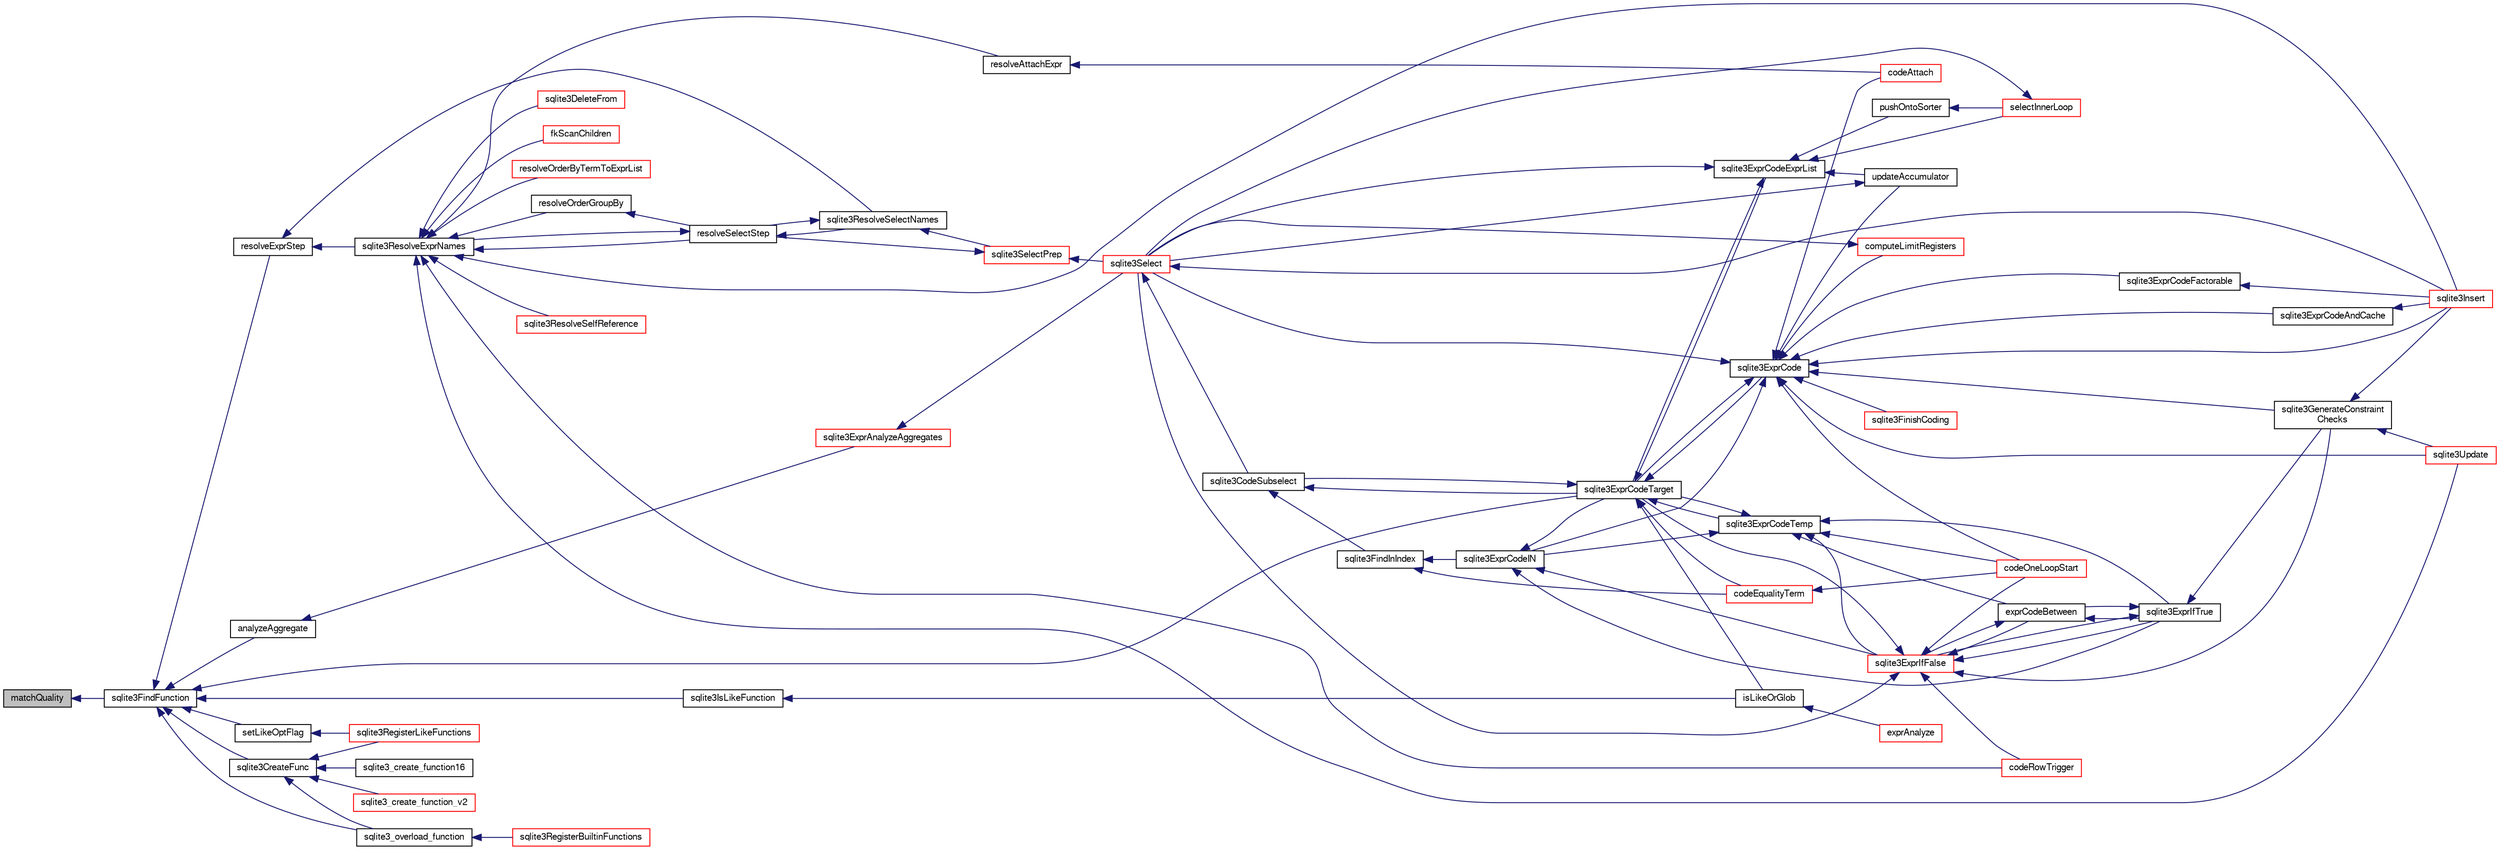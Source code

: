 digraph "matchQuality"
{
  edge [fontname="FreeSans",fontsize="10",labelfontname="FreeSans",labelfontsize="10"];
  node [fontname="FreeSans",fontsize="10",shape=record];
  rankdir="LR";
  Node164024 [label="matchQuality",height=0.2,width=0.4,color="black", fillcolor="grey75", style="filled", fontcolor="black"];
  Node164024 -> Node164025 [dir="back",color="midnightblue",fontsize="10",style="solid",fontname="FreeSans"];
  Node164025 [label="sqlite3FindFunction",height=0.2,width=0.4,color="black", fillcolor="white", style="filled",URL="$sqlite3_8c.html#a5138472d62a50ed750b51d3b3f19d954"];
  Node164025 -> Node164026 [dir="back",color="midnightblue",fontsize="10",style="solid",fontname="FreeSans"];
  Node164026 [label="resolveExprStep",height=0.2,width=0.4,color="black", fillcolor="white", style="filled",URL="$sqlite3_8c.html#a0687a8650fd8a4ebbf5c2c5a75a8fb13"];
  Node164026 -> Node164027 [dir="back",color="midnightblue",fontsize="10",style="solid",fontname="FreeSans"];
  Node164027 [label="sqlite3ResolveExprNames",height=0.2,width=0.4,color="black", fillcolor="white", style="filled",URL="$sqlite3_8c.html#a537cf717a3f847807d3a3fd65da636ad"];
  Node164027 -> Node164028 [dir="back",color="midnightblue",fontsize="10",style="solid",fontname="FreeSans"];
  Node164028 [label="resolveOrderByTermToExprList",height=0.2,width=0.4,color="red", fillcolor="white", style="filled",URL="$sqlite3_8c.html#ac7f7eabdc769257622ad90aac3e02fe6"];
  Node164027 -> Node164108 [dir="back",color="midnightblue",fontsize="10",style="solid",fontname="FreeSans"];
  Node164108 [label="resolveOrderGroupBy",height=0.2,width=0.4,color="black", fillcolor="white", style="filled",URL="$sqlite3_8c.html#a4dc8ed6177a5de887eae1010992e3d00"];
  Node164108 -> Node164030 [dir="back",color="midnightblue",fontsize="10",style="solid",fontname="FreeSans"];
  Node164030 [label="resolveSelectStep",height=0.2,width=0.4,color="black", fillcolor="white", style="filled",URL="$sqlite3_8c.html#a0b9015a9e505c63fd104dcbad672c814"];
  Node164030 -> Node164027 [dir="back",color="midnightblue",fontsize="10",style="solid",fontname="FreeSans"];
  Node164030 -> Node164031 [dir="back",color="midnightblue",fontsize="10",style="solid",fontname="FreeSans"];
  Node164031 [label="sqlite3ResolveSelectNames",height=0.2,width=0.4,color="black", fillcolor="white", style="filled",URL="$sqlite3_8c.html#a0cf10c480643b1ab9eaa02056a400734"];
  Node164031 -> Node164030 [dir="back",color="midnightblue",fontsize="10",style="solid",fontname="FreeSans"];
  Node164031 -> Node164032 [dir="back",color="midnightblue",fontsize="10",style="solid",fontname="FreeSans"];
  Node164032 [label="sqlite3SelectPrep",height=0.2,width=0.4,color="red", fillcolor="white", style="filled",URL="$sqlite3_8c.html#aa4385bd53c0a43dea72fbc23cc78e1c6"];
  Node164032 -> Node164030 [dir="back",color="midnightblue",fontsize="10",style="solid",fontname="FreeSans"];
  Node164032 -> Node164057 [dir="back",color="midnightblue",fontsize="10",style="solid",fontname="FreeSans"];
  Node164057 [label="sqlite3Select",height=0.2,width=0.4,color="red", fillcolor="white", style="filled",URL="$sqlite3_8c.html#a2465ee8c956209ba4b272477b7c21a45"];
  Node164057 -> Node164058 [dir="back",color="midnightblue",fontsize="10",style="solid",fontname="FreeSans"];
  Node164058 [label="sqlite3CodeSubselect",height=0.2,width=0.4,color="black", fillcolor="white", style="filled",URL="$sqlite3_8c.html#aa69b46d2204a1d1b110107a1be12ee0c"];
  Node164058 -> Node164059 [dir="back",color="midnightblue",fontsize="10",style="solid",fontname="FreeSans"];
  Node164059 [label="sqlite3FindInIndex",height=0.2,width=0.4,color="black", fillcolor="white", style="filled",URL="$sqlite3_8c.html#af7d8c56ab0231f44bb5f87b3fafeffb2"];
  Node164059 -> Node164060 [dir="back",color="midnightblue",fontsize="10",style="solid",fontname="FreeSans"];
  Node164060 [label="sqlite3ExprCodeIN",height=0.2,width=0.4,color="black", fillcolor="white", style="filled",URL="$sqlite3_8c.html#ad9cf4f5b5ffb90c24a4a0900c8626193"];
  Node164060 -> Node164061 [dir="back",color="midnightblue",fontsize="10",style="solid",fontname="FreeSans"];
  Node164061 [label="sqlite3ExprCodeTarget",height=0.2,width=0.4,color="black", fillcolor="white", style="filled",URL="$sqlite3_8c.html#a4f308397a0a3ed299ed31aaa1ae2a293"];
  Node164061 -> Node164058 [dir="back",color="midnightblue",fontsize="10",style="solid",fontname="FreeSans"];
  Node164061 -> Node164062 [dir="back",color="midnightblue",fontsize="10",style="solid",fontname="FreeSans"];
  Node164062 [label="sqlite3ExprCodeTemp",height=0.2,width=0.4,color="black", fillcolor="white", style="filled",URL="$sqlite3_8c.html#a3bc5c1ccb3c5851847e2aeb4a84ae1fc"];
  Node164062 -> Node164060 [dir="back",color="midnightblue",fontsize="10",style="solid",fontname="FreeSans"];
  Node164062 -> Node164061 [dir="back",color="midnightblue",fontsize="10",style="solid",fontname="FreeSans"];
  Node164062 -> Node164063 [dir="back",color="midnightblue",fontsize="10",style="solid",fontname="FreeSans"];
  Node164063 [label="exprCodeBetween",height=0.2,width=0.4,color="black", fillcolor="white", style="filled",URL="$sqlite3_8c.html#abd053493214542bca8f406f42145d173"];
  Node164063 -> Node164064 [dir="back",color="midnightblue",fontsize="10",style="solid",fontname="FreeSans"];
  Node164064 [label="sqlite3ExprIfTrue",height=0.2,width=0.4,color="black", fillcolor="white", style="filled",URL="$sqlite3_8c.html#ad93a55237c23e1b743ab1f59df1a1444"];
  Node164064 -> Node164063 [dir="back",color="midnightblue",fontsize="10",style="solid",fontname="FreeSans"];
  Node164064 -> Node164065 [dir="back",color="midnightblue",fontsize="10",style="solid",fontname="FreeSans"];
  Node164065 [label="sqlite3ExprIfFalse",height=0.2,width=0.4,color="red", fillcolor="white", style="filled",URL="$sqlite3_8c.html#af97ecccb5d56e321e118414b08f65b71"];
  Node164065 -> Node164061 [dir="back",color="midnightblue",fontsize="10",style="solid",fontname="FreeSans"];
  Node164065 -> Node164063 [dir="back",color="midnightblue",fontsize="10",style="solid",fontname="FreeSans"];
  Node164065 -> Node164064 [dir="back",color="midnightblue",fontsize="10",style="solid",fontname="FreeSans"];
  Node164065 -> Node164049 [dir="back",color="midnightblue",fontsize="10",style="solid",fontname="FreeSans"];
  Node164049 [label="sqlite3GenerateConstraint\lChecks",height=0.2,width=0.4,color="black", fillcolor="white", style="filled",URL="$sqlite3_8c.html#aef639c1e6a0c0a67ca6e7690ad931bd2"];
  Node164049 -> Node164050 [dir="back",color="midnightblue",fontsize="10",style="solid",fontname="FreeSans"];
  Node164050 [label="sqlite3Insert",height=0.2,width=0.4,color="red", fillcolor="white", style="filled",URL="$sqlite3_8c.html#a5b17c9c2000bae6bdff8e6be48d7dc2b"];
  Node164049 -> Node164051 [dir="back",color="midnightblue",fontsize="10",style="solid",fontname="FreeSans"];
  Node164051 [label="sqlite3Update",height=0.2,width=0.4,color="red", fillcolor="white", style="filled",URL="$sqlite3_8c.html#ac5aa67c46e8cc8174566fabe6809fafa"];
  Node164065 -> Node164057 [dir="back",color="midnightblue",fontsize="10",style="solid",fontname="FreeSans"];
  Node164065 -> Node164044 [dir="back",color="midnightblue",fontsize="10",style="solid",fontname="FreeSans"];
  Node164044 [label="codeRowTrigger",height=0.2,width=0.4,color="red", fillcolor="white", style="filled",URL="$sqlite3_8c.html#a463cea5aaaf388b560b206570a0022fc"];
  Node164065 -> Node164079 [dir="back",color="midnightblue",fontsize="10",style="solid",fontname="FreeSans"];
  Node164079 [label="codeOneLoopStart",height=0.2,width=0.4,color="red", fillcolor="white", style="filled",URL="$sqlite3_8c.html#aa868875120b151c169cc79139ed6e008"];
  Node164064 -> Node164049 [dir="back",color="midnightblue",fontsize="10",style="solid",fontname="FreeSans"];
  Node164063 -> Node164065 [dir="back",color="midnightblue",fontsize="10",style="solid",fontname="FreeSans"];
  Node164062 -> Node164064 [dir="back",color="midnightblue",fontsize="10",style="solid",fontname="FreeSans"];
  Node164062 -> Node164065 [dir="back",color="midnightblue",fontsize="10",style="solid",fontname="FreeSans"];
  Node164062 -> Node164079 [dir="back",color="midnightblue",fontsize="10",style="solid",fontname="FreeSans"];
  Node164061 -> Node164080 [dir="back",color="midnightblue",fontsize="10",style="solid",fontname="FreeSans"];
  Node164080 [label="sqlite3ExprCode",height=0.2,width=0.4,color="black", fillcolor="white", style="filled",URL="$sqlite3_8c.html#a75f270fb0b111b86924cca4ea507b417"];
  Node164080 -> Node164060 [dir="back",color="midnightblue",fontsize="10",style="solid",fontname="FreeSans"];
  Node164080 -> Node164061 [dir="back",color="midnightblue",fontsize="10",style="solid",fontname="FreeSans"];
  Node164080 -> Node164081 [dir="back",color="midnightblue",fontsize="10",style="solid",fontname="FreeSans"];
  Node164081 [label="sqlite3ExprCodeFactorable",height=0.2,width=0.4,color="black", fillcolor="white", style="filled",URL="$sqlite3_8c.html#a843f7fd58eec5a683c1fd8435fcd1e84"];
  Node164081 -> Node164050 [dir="back",color="midnightblue",fontsize="10",style="solid",fontname="FreeSans"];
  Node164080 -> Node164082 [dir="back",color="midnightblue",fontsize="10",style="solid",fontname="FreeSans"];
  Node164082 [label="sqlite3ExprCodeAndCache",height=0.2,width=0.4,color="black", fillcolor="white", style="filled",URL="$sqlite3_8c.html#ae3e46527d9b7fc9cb9236d21a5e6b1d8"];
  Node164082 -> Node164050 [dir="back",color="midnightblue",fontsize="10",style="solid",fontname="FreeSans"];
  Node164080 -> Node164083 [dir="back",color="midnightblue",fontsize="10",style="solid",fontname="FreeSans"];
  Node164083 [label="codeAttach",height=0.2,width=0.4,color="red", fillcolor="white", style="filled",URL="$sqlite3_8c.html#ade4e9e30d828a19c191fdcb098676d5b"];
  Node164080 -> Node164086 [dir="back",color="midnightblue",fontsize="10",style="solid",fontname="FreeSans"];
  Node164086 [label="sqlite3FinishCoding",height=0.2,width=0.4,color="red", fillcolor="white", style="filled",URL="$sqlite3_8c.html#a651bc5b446c276c092705856d995b278"];
  Node164080 -> Node164050 [dir="back",color="midnightblue",fontsize="10",style="solid",fontname="FreeSans"];
  Node164080 -> Node164049 [dir="back",color="midnightblue",fontsize="10",style="solid",fontname="FreeSans"];
  Node164080 -> Node164087 [dir="back",color="midnightblue",fontsize="10",style="solid",fontname="FreeSans"];
  Node164087 [label="computeLimitRegisters",height=0.2,width=0.4,color="red", fillcolor="white", style="filled",URL="$sqlite3_8c.html#ae9d37055e4905929b6f6cda5461e2f37"];
  Node164087 -> Node164057 [dir="back",color="midnightblue",fontsize="10",style="solid",fontname="FreeSans"];
  Node164080 -> Node164091 [dir="back",color="midnightblue",fontsize="10",style="solid",fontname="FreeSans"];
  Node164091 [label="updateAccumulator",height=0.2,width=0.4,color="black", fillcolor="white", style="filled",URL="$sqlite3_8c.html#a1681660dd3ecd50c8727d6e56a537bd9"];
  Node164091 -> Node164057 [dir="back",color="midnightblue",fontsize="10",style="solid",fontname="FreeSans"];
  Node164080 -> Node164057 [dir="back",color="midnightblue",fontsize="10",style="solid",fontname="FreeSans"];
  Node164080 -> Node164051 [dir="back",color="midnightblue",fontsize="10",style="solid",fontname="FreeSans"];
  Node164080 -> Node164079 [dir="back",color="midnightblue",fontsize="10",style="solid",fontname="FreeSans"];
  Node164061 -> Node164092 [dir="back",color="midnightblue",fontsize="10",style="solid",fontname="FreeSans"];
  Node164092 [label="sqlite3ExprCodeExprList",height=0.2,width=0.4,color="black", fillcolor="white", style="filled",URL="$sqlite3_8c.html#a05b2b3dc3de7565de24eb3a2ff4e9566"];
  Node164092 -> Node164061 [dir="back",color="midnightblue",fontsize="10",style="solid",fontname="FreeSans"];
  Node164092 -> Node164093 [dir="back",color="midnightblue",fontsize="10",style="solid",fontname="FreeSans"];
  Node164093 [label="pushOntoSorter",height=0.2,width=0.4,color="black", fillcolor="white", style="filled",URL="$sqlite3_8c.html#a4555397beb584a386e7739cf022a6651"];
  Node164093 -> Node164094 [dir="back",color="midnightblue",fontsize="10",style="solid",fontname="FreeSans"];
  Node164094 [label="selectInnerLoop",height=0.2,width=0.4,color="red", fillcolor="white", style="filled",URL="$sqlite3_8c.html#ababe0933661ebe67eb0e6074bb1fd411"];
  Node164094 -> Node164057 [dir="back",color="midnightblue",fontsize="10",style="solid",fontname="FreeSans"];
  Node164092 -> Node164094 [dir="back",color="midnightblue",fontsize="10",style="solid",fontname="FreeSans"];
  Node164092 -> Node164091 [dir="back",color="midnightblue",fontsize="10",style="solid",fontname="FreeSans"];
  Node164092 -> Node164057 [dir="back",color="midnightblue",fontsize="10",style="solid",fontname="FreeSans"];
  Node164061 -> Node164095 [dir="back",color="midnightblue",fontsize="10",style="solid",fontname="FreeSans"];
  Node164095 [label="isLikeOrGlob",height=0.2,width=0.4,color="black", fillcolor="white", style="filled",URL="$sqlite3_8c.html#a6c38e495198bf8976f68d1a6ebd74a50"];
  Node164095 -> Node164096 [dir="back",color="midnightblue",fontsize="10",style="solid",fontname="FreeSans"];
  Node164096 [label="exprAnalyze",height=0.2,width=0.4,color="red", fillcolor="white", style="filled",URL="$sqlite3_8c.html#acb10e48c9a4184a4edd9bfd5b14ad0b7"];
  Node164061 -> Node164104 [dir="back",color="midnightblue",fontsize="10",style="solid",fontname="FreeSans"];
  Node164104 [label="codeEqualityTerm",height=0.2,width=0.4,color="red", fillcolor="white", style="filled",URL="$sqlite3_8c.html#ad88a57073f031452c9843e97f15acc47"];
  Node164104 -> Node164079 [dir="back",color="midnightblue",fontsize="10",style="solid",fontname="FreeSans"];
  Node164060 -> Node164064 [dir="back",color="midnightblue",fontsize="10",style="solid",fontname="FreeSans"];
  Node164060 -> Node164065 [dir="back",color="midnightblue",fontsize="10",style="solid",fontname="FreeSans"];
  Node164059 -> Node164104 [dir="back",color="midnightblue",fontsize="10",style="solid",fontname="FreeSans"];
  Node164058 -> Node164061 [dir="back",color="midnightblue",fontsize="10",style="solid",fontname="FreeSans"];
  Node164057 -> Node164050 [dir="back",color="midnightblue",fontsize="10",style="solid",fontname="FreeSans"];
  Node164027 -> Node164030 [dir="back",color="midnightblue",fontsize="10",style="solid",fontname="FreeSans"];
  Node164027 -> Node164109 [dir="back",color="midnightblue",fontsize="10",style="solid",fontname="FreeSans"];
  Node164109 [label="sqlite3ResolveSelfReference",height=0.2,width=0.4,color="red", fillcolor="white", style="filled",URL="$sqlite3_8c.html#ab524095a849de78f8728167d19336094"];
  Node164027 -> Node164110 [dir="back",color="midnightblue",fontsize="10",style="solid",fontname="FreeSans"];
  Node164110 [label="resolveAttachExpr",height=0.2,width=0.4,color="black", fillcolor="white", style="filled",URL="$sqlite3_8c.html#a2b0ae2ee3fae38ccc805f582a9ce38f5"];
  Node164110 -> Node164083 [dir="back",color="midnightblue",fontsize="10",style="solid",fontname="FreeSans"];
  Node164027 -> Node164041 [dir="back",color="midnightblue",fontsize="10",style="solid",fontname="FreeSans"];
  Node164041 [label="sqlite3DeleteFrom",height=0.2,width=0.4,color="red", fillcolor="white", style="filled",URL="$sqlite3_8c.html#ab9b4b45349188b49eabb23f94608a091"];
  Node164027 -> Node164077 [dir="back",color="midnightblue",fontsize="10",style="solid",fontname="FreeSans"];
  Node164077 [label="fkScanChildren",height=0.2,width=0.4,color="red", fillcolor="white", style="filled",URL="$sqlite3_8c.html#a67c9dcb484336b3155e7a82a037d4691"];
  Node164027 -> Node164050 [dir="back",color="midnightblue",fontsize="10",style="solid",fontname="FreeSans"];
  Node164027 -> Node164044 [dir="back",color="midnightblue",fontsize="10",style="solid",fontname="FreeSans"];
  Node164027 -> Node164051 [dir="back",color="midnightblue",fontsize="10",style="solid",fontname="FreeSans"];
  Node164026 -> Node164031 [dir="back",color="midnightblue",fontsize="10",style="solid",fontname="FreeSans"];
  Node164025 -> Node164061 [dir="back",color="midnightblue",fontsize="10",style="solid",fontname="FreeSans"];
  Node164025 -> Node164111 [dir="back",color="midnightblue",fontsize="10",style="solid",fontname="FreeSans"];
  Node164111 [label="analyzeAggregate",height=0.2,width=0.4,color="black", fillcolor="white", style="filled",URL="$sqlite3_8c.html#a6b02b8b5e691498db3c59afbf9322585"];
  Node164111 -> Node164112 [dir="back",color="midnightblue",fontsize="10",style="solid",fontname="FreeSans"];
  Node164112 [label="sqlite3ExprAnalyzeAggregates",height=0.2,width=0.4,color="red", fillcolor="white", style="filled",URL="$sqlite3_8c.html#a37993a67d19990d8bb9bd8bb93d3eee6"];
  Node164112 -> Node164057 [dir="back",color="midnightblue",fontsize="10",style="solid",fontname="FreeSans"];
  Node164025 -> Node164114 [dir="back",color="midnightblue",fontsize="10",style="solid",fontname="FreeSans"];
  Node164114 [label="setLikeOptFlag",height=0.2,width=0.4,color="black", fillcolor="white", style="filled",URL="$sqlite3_8c.html#ae11d0eee802031a76a9fe966976aa7ae"];
  Node164114 -> Node164115 [dir="back",color="midnightblue",fontsize="10",style="solid",fontname="FreeSans"];
  Node164115 [label="sqlite3RegisterLikeFunctions",height=0.2,width=0.4,color="red", fillcolor="white", style="filled",URL="$sqlite3_8c.html#a8d807e0e5709528765edfc75696dbdb5"];
  Node164025 -> Node164116 [dir="back",color="midnightblue",fontsize="10",style="solid",fontname="FreeSans"];
  Node164116 [label="sqlite3IsLikeFunction",height=0.2,width=0.4,color="black", fillcolor="white", style="filled",URL="$sqlite3_8c.html#a8f103fddc426dd932ea9d796e3e9a4c7"];
  Node164116 -> Node164095 [dir="back",color="midnightblue",fontsize="10",style="solid",fontname="FreeSans"];
  Node164025 -> Node164117 [dir="back",color="midnightblue",fontsize="10",style="solid",fontname="FreeSans"];
  Node164117 [label="sqlite3CreateFunc",height=0.2,width=0.4,color="black", fillcolor="white", style="filled",URL="$sqlite3_8c.html#a686d432574e951a7205c7fe113c93fe2"];
  Node164117 -> Node164115 [dir="back",color="midnightblue",fontsize="10",style="solid",fontname="FreeSans"];
  Node164117 -> Node164118 [dir="back",color="midnightblue",fontsize="10",style="solid",fontname="FreeSans"];
  Node164118 [label="sqlite3_create_function_v2",height=0.2,width=0.4,color="red", fillcolor="white", style="filled",URL="$sqlite3_8h.html#aea30a470c3e6fcd38c0399fd348ce7c2"];
  Node164117 -> Node164120 [dir="back",color="midnightblue",fontsize="10",style="solid",fontname="FreeSans"];
  Node164120 [label="sqlite3_create_function16",height=0.2,width=0.4,color="black", fillcolor="white", style="filled",URL="$sqlite3_8h.html#a8751bf4e2e9dbc53f2df8c00a53b3ace"];
  Node164117 -> Node164121 [dir="back",color="midnightblue",fontsize="10",style="solid",fontname="FreeSans"];
  Node164121 [label="sqlite3_overload_function",height=0.2,width=0.4,color="black", fillcolor="white", style="filled",URL="$sqlite3_8h.html#a03692933621e0b16a4a02e1e426cf318"];
  Node164121 -> Node164122 [dir="back",color="midnightblue",fontsize="10",style="solid",fontname="FreeSans"];
  Node164122 [label="sqlite3RegisterBuiltinFunctions",height=0.2,width=0.4,color="red", fillcolor="white", style="filled",URL="$sqlite3_8c.html#aac92d3a6ec24725a7979ee04de350853"];
  Node164025 -> Node164121 [dir="back",color="midnightblue",fontsize="10",style="solid",fontname="FreeSans"];
}
